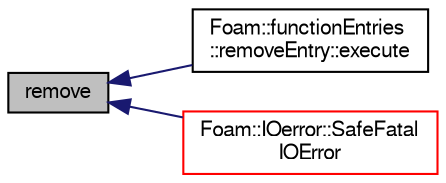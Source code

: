 digraph "remove"
{
  bgcolor="transparent";
  edge [fontname="FreeSans",fontsize="10",labelfontname="FreeSans",labelfontsize="10"];
  node [fontname="FreeSans",fontsize="10",shape=record];
  rankdir="LR";
  Node32280 [label="remove",height=0.2,width=0.4,color="black", fillcolor="grey75", style="filled", fontcolor="black"];
  Node32280 -> Node32281 [dir="back",color="midnightblue",fontsize="10",style="solid",fontname="FreeSans"];
  Node32281 [label="Foam::functionEntries\l::removeEntry::execute",height=0.2,width=0.4,color="black",URL="$a26054.html#a0aa3070c44783d911c1f7924042f1cea",tooltip="Execute the functionEntry in a sub-dict context. "];
  Node32280 -> Node32282 [dir="back",color="midnightblue",fontsize="10",style="solid",fontname="FreeSans"];
  Node32282 [label="Foam::IOerror::SafeFatal\lIOError",height=0.2,width=0.4,color="red",URL="$a26086.html#a2587907b4e929cdc3e1e17ef88318c77",tooltip="Print basic message and exit. Uses cerr if streams not constructed. "];
}
